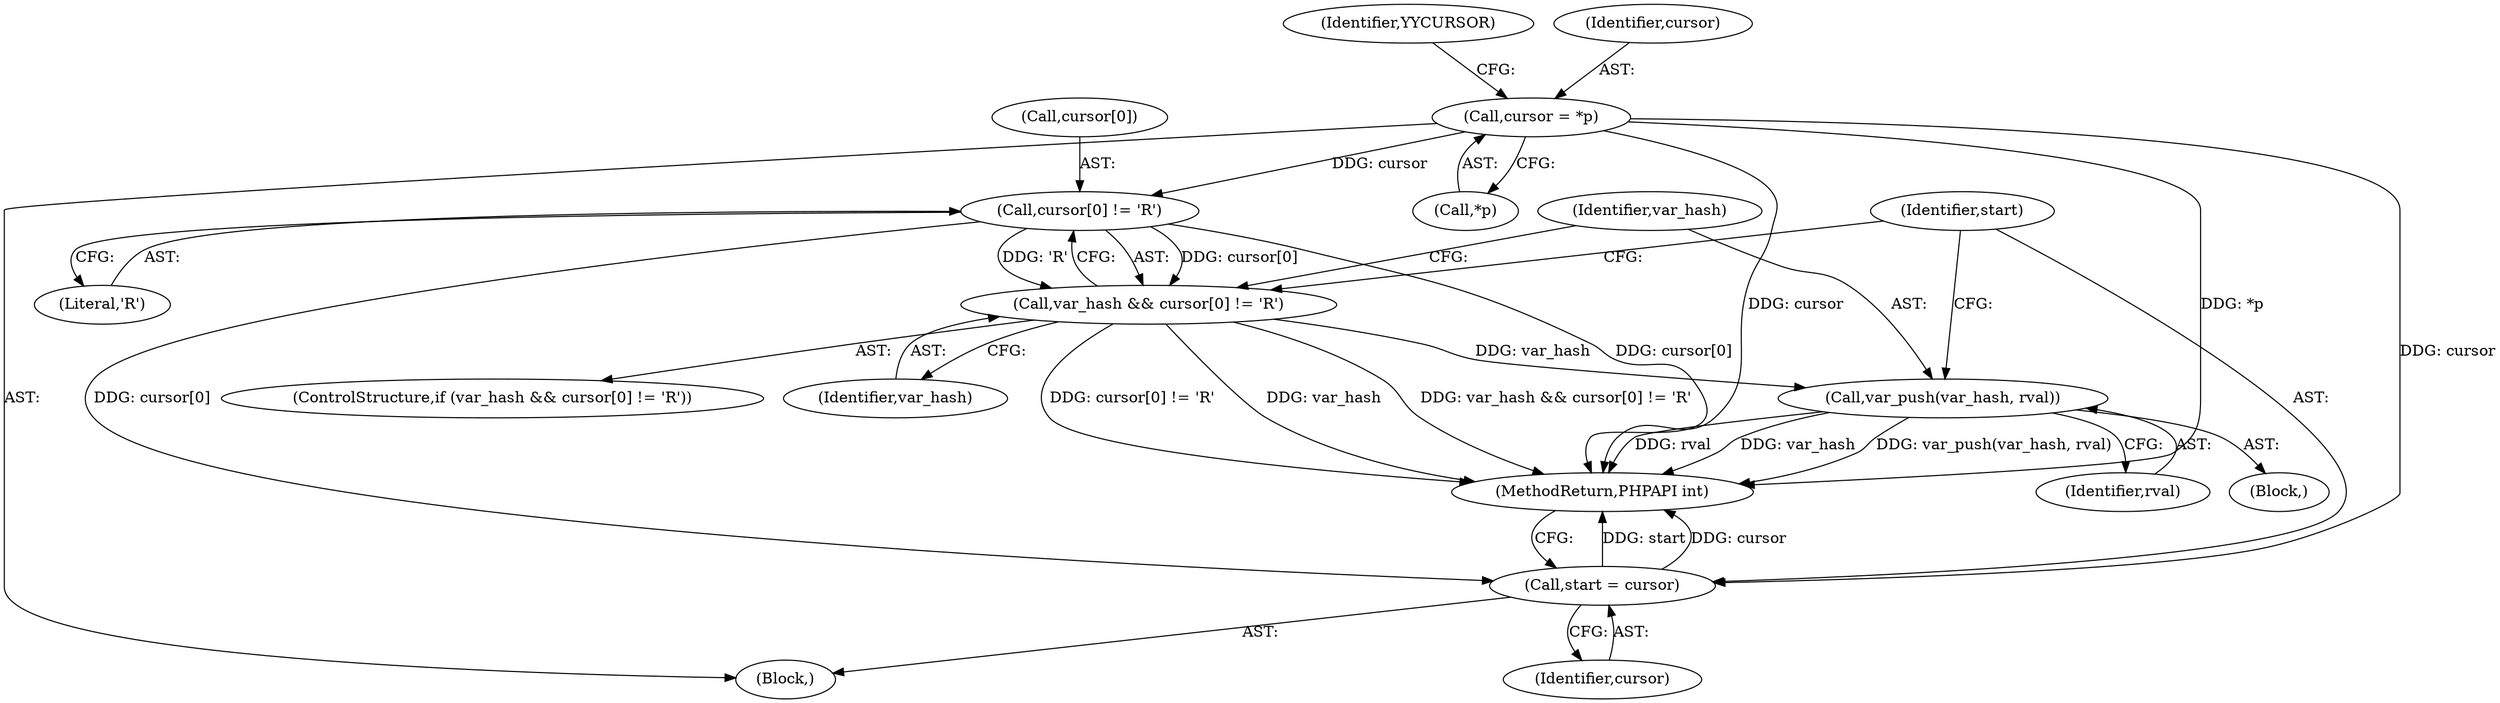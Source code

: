 digraph "0_php_630f9c33c23639de85c3fd306b209b538b73b4c9@array" {
"1000127" [label="(Call,cursor[0] != 'R')"];
"1000113" [label="(Call,cursor = *p)"];
"1000125" [label="(Call,var_hash && cursor[0] != 'R')"];
"1000133" [label="(Call,var_push(var_hash, rval))"];
"1000136" [label="(Call,start = cursor)"];
"1000136" [label="(Call,start = cursor)"];
"1000104" [label="(Block,)"];
"1000134" [label="(Identifier,var_hash)"];
"1000139" [label="(MethodReturn,PHPAPI int)"];
"1000113" [label="(Call,cursor = *p)"];
"1000135" [label="(Identifier,rval)"];
"1000115" [label="(Call,*p)"];
"1000119" [label="(Identifier,YYCURSOR)"];
"1000137" [label="(Identifier,start)"];
"1000138" [label="(Identifier,cursor)"];
"1000127" [label="(Call,cursor[0] != 'R')"];
"1000125" [label="(Call,var_hash && cursor[0] != 'R')"];
"1000126" [label="(Identifier,var_hash)"];
"1000132" [label="(Block,)"];
"1000128" [label="(Call,cursor[0])"];
"1000131" [label="(Literal,'R')"];
"1000133" [label="(Call,var_push(var_hash, rval))"];
"1000124" [label="(ControlStructure,if (var_hash && cursor[0] != 'R'))"];
"1000114" [label="(Identifier,cursor)"];
"1000127" -> "1000125"  [label="AST: "];
"1000127" -> "1000131"  [label="CFG: "];
"1000128" -> "1000127"  [label="AST: "];
"1000131" -> "1000127"  [label="AST: "];
"1000125" -> "1000127"  [label="CFG: "];
"1000127" -> "1000139"  [label="DDG: cursor[0]"];
"1000127" -> "1000125"  [label="DDG: cursor[0]"];
"1000127" -> "1000125"  [label="DDG: 'R'"];
"1000113" -> "1000127"  [label="DDG: cursor"];
"1000127" -> "1000136"  [label="DDG: cursor[0]"];
"1000113" -> "1000104"  [label="AST: "];
"1000113" -> "1000115"  [label="CFG: "];
"1000114" -> "1000113"  [label="AST: "];
"1000115" -> "1000113"  [label="AST: "];
"1000119" -> "1000113"  [label="CFG: "];
"1000113" -> "1000139"  [label="DDG: cursor"];
"1000113" -> "1000139"  [label="DDG: *p"];
"1000113" -> "1000136"  [label="DDG: cursor"];
"1000125" -> "1000124"  [label="AST: "];
"1000125" -> "1000126"  [label="CFG: "];
"1000126" -> "1000125"  [label="AST: "];
"1000134" -> "1000125"  [label="CFG: "];
"1000137" -> "1000125"  [label="CFG: "];
"1000125" -> "1000139"  [label="DDG: var_hash"];
"1000125" -> "1000139"  [label="DDG: var_hash && cursor[0] != 'R'"];
"1000125" -> "1000139"  [label="DDG: cursor[0] != 'R'"];
"1000125" -> "1000133"  [label="DDG: var_hash"];
"1000133" -> "1000132"  [label="AST: "];
"1000133" -> "1000135"  [label="CFG: "];
"1000134" -> "1000133"  [label="AST: "];
"1000135" -> "1000133"  [label="AST: "];
"1000137" -> "1000133"  [label="CFG: "];
"1000133" -> "1000139"  [label="DDG: var_hash"];
"1000133" -> "1000139"  [label="DDG: var_push(var_hash, rval)"];
"1000133" -> "1000139"  [label="DDG: rval"];
"1000136" -> "1000104"  [label="AST: "];
"1000136" -> "1000138"  [label="CFG: "];
"1000137" -> "1000136"  [label="AST: "];
"1000138" -> "1000136"  [label="AST: "];
"1000139" -> "1000136"  [label="CFG: "];
"1000136" -> "1000139"  [label="DDG: start"];
"1000136" -> "1000139"  [label="DDG: cursor"];
}
